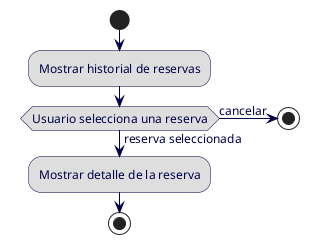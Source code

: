 ' Todos los usuarios pueden ver un historial con las salas que han reservado.

@startuml req4

skinparam {
    ArrowColor 010047
    BorderColor 010047
    ActivityBackgroundColor dedede
    ActivityBorderColor 010047
    ActivityFontColor 010047
    ActivityFontSize 12
    ArrowFontColor 010047
    ArrowFontSize 12
}

skinparam shadowing false

start
:Mostrar historial de reservas;
if (Usuario selecciona una reserva) then (reserva seleccionada)
    :Mostrar detalle de la reserva;
else (cancelar)
    stop
endif
stop

@enduml
